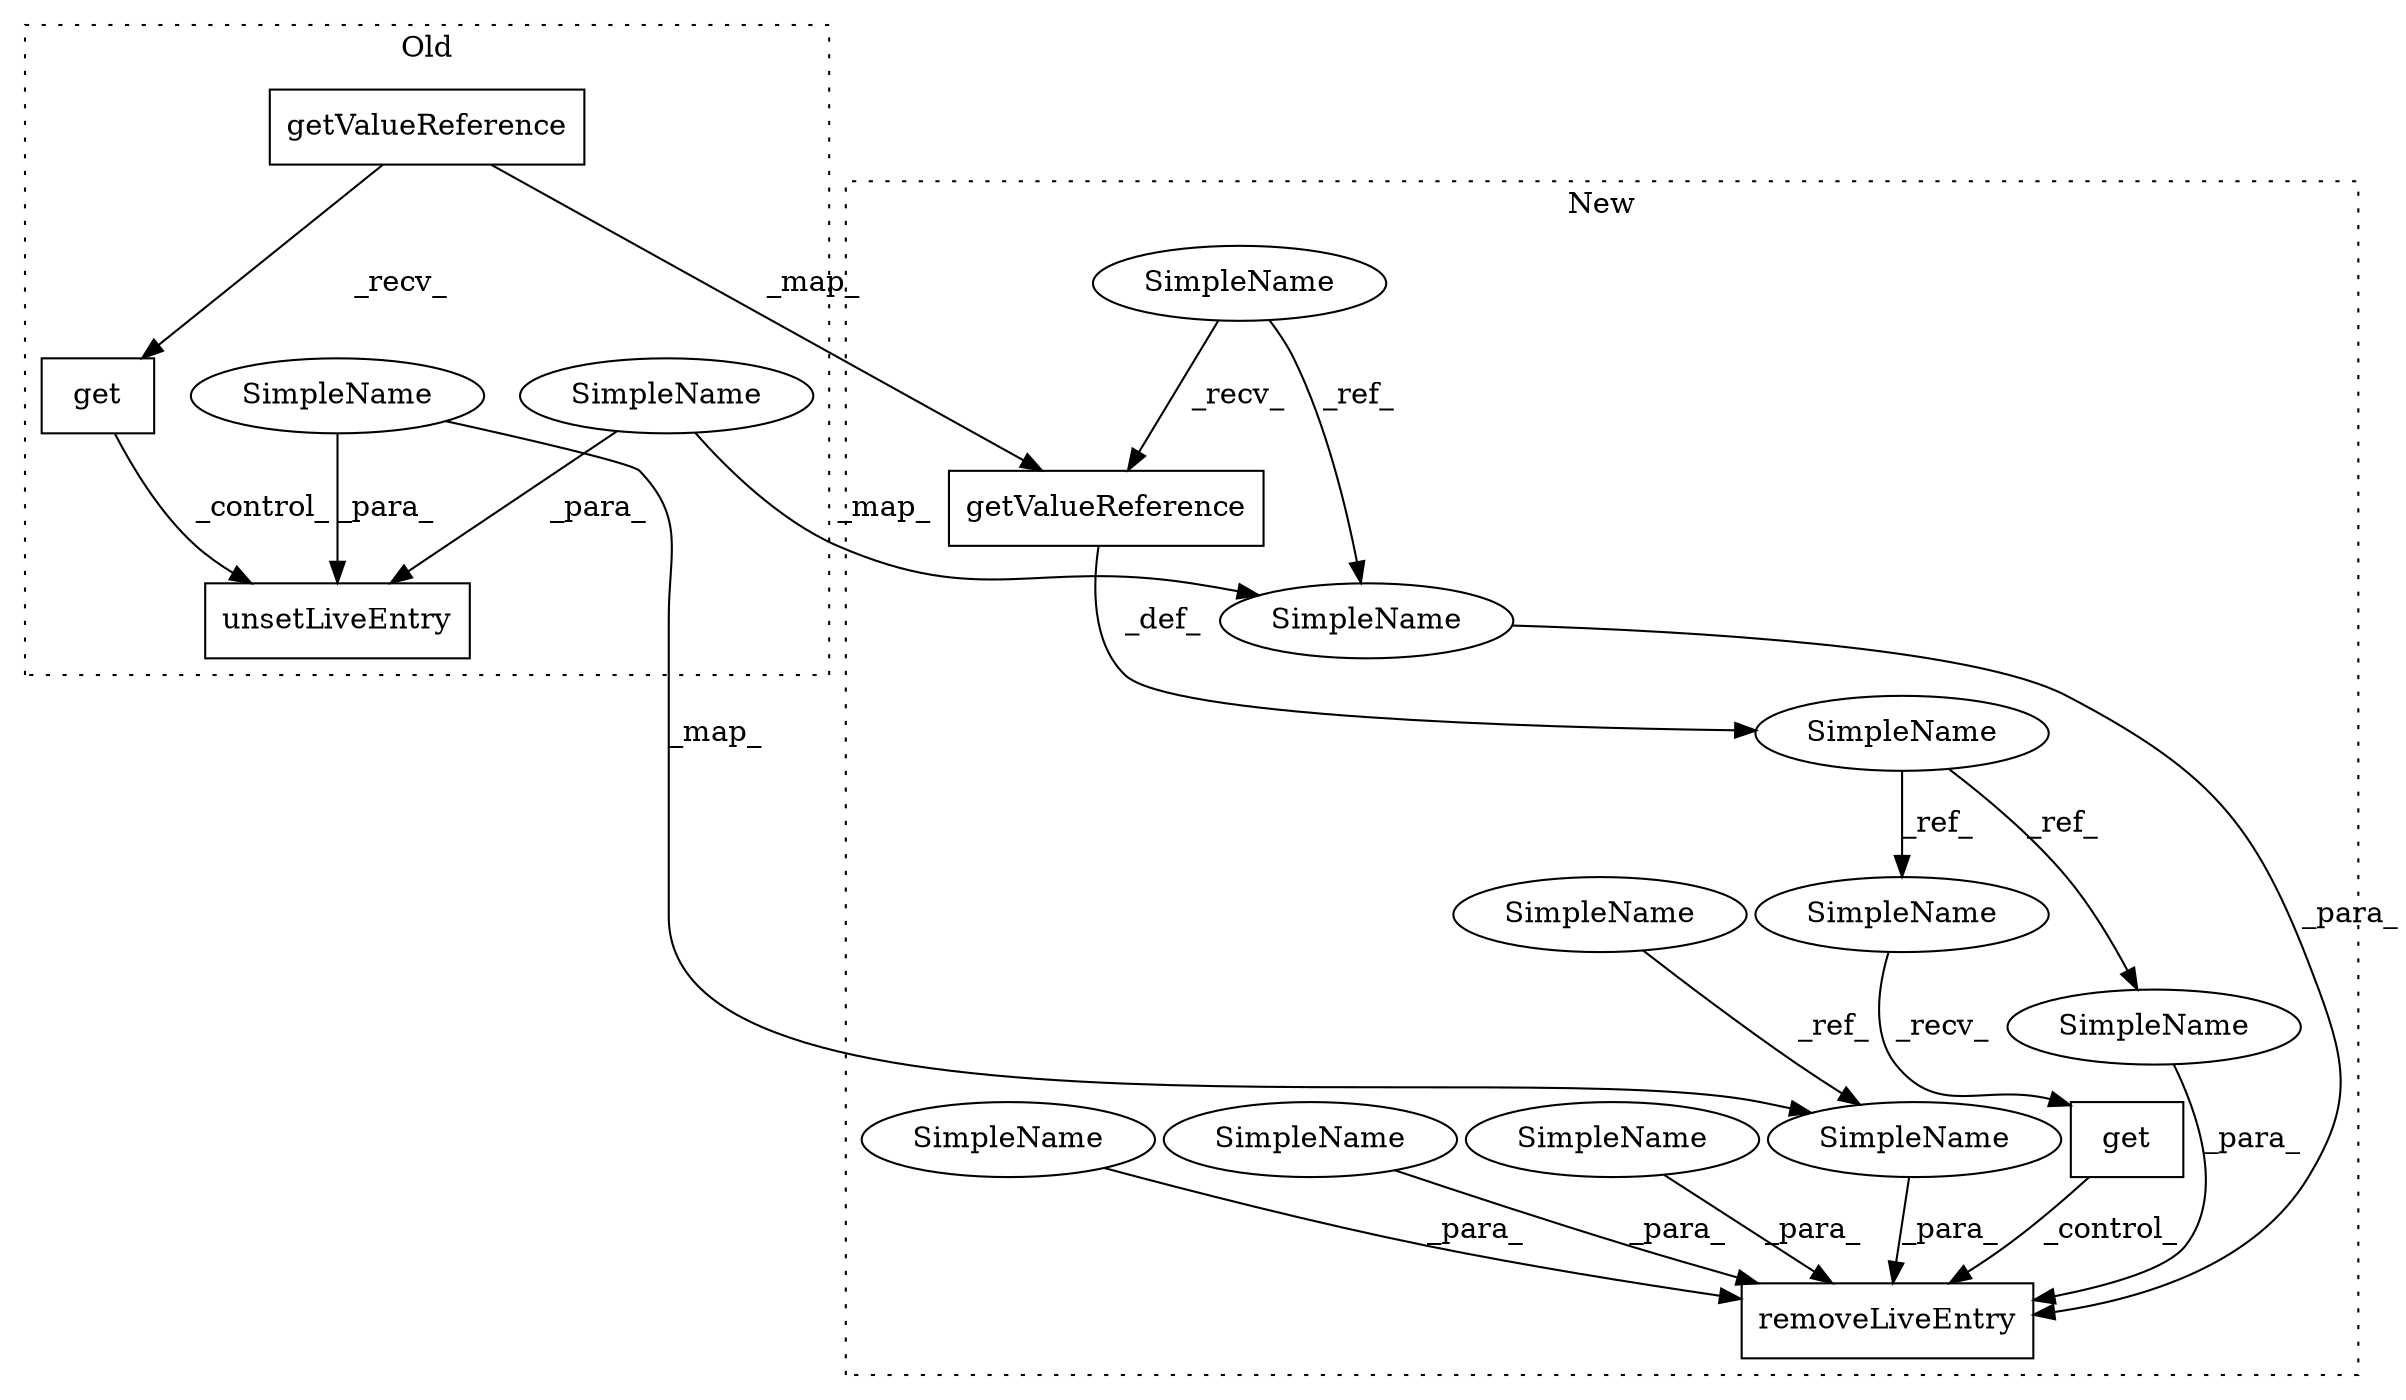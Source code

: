 digraph G {
subgraph cluster0 {
1 [label="getValueReference" a="32" s="74509" l="19" shape="box"];
4 [label="get" a="32" s="74529" l="5" shape="box"];
7 [label="unsetLiveEntry" a="32" s="74588,74610" l="15,1" shape="box"];
13 [label="SimpleName" a="42" s="74603" l="1" shape="ellipse"];
14 [label="SimpleName" a="42" s="74606" l="4" shape="ellipse"];
label = "Old";
style="dotted";
}
subgraph cluster1 {
2 [label="getValueReference" a="32" s="75054" l="19" shape="box"];
3 [label="get" a="32" s="75117" l="5" shape="box"];
5 [label="SimpleName" a="42" s="75035" l="14" shape="ellipse"];
6 [label="SimpleName" a="42" s="74671" l="1" shape="ellipse"];
8 [label="SimpleName" a="42" s="74313" l="4" shape="ellipse"];
9 [label="removeLiveEntry" a="32" s="75176,75236" l="16,1" shape="box"];
10 [label="SimpleName" a="42" s="75216" l="4" shape="ellipse"];
11 [label="SimpleName" a="42" s="75206" l="5" shape="ellipse"];
12 [label="SimpleName" a="42" s="75213" l="1" shape="ellipse"];
15 [label="SimpleName" a="42" s="75199" l="5" shape="ellipse"];
16 [label="SimpleName" a="42" s="75192" l="5" shape="ellipse"];
17 [label="SimpleName" a="42" s="75102" l="14" shape="ellipse"];
18 [label="SimpleName" a="42" s="75222" l="14" shape="ellipse"];
label = "New";
style="dotted";
}
1 -> 2 [label="_map_"];
1 -> 4 [label="_recv_"];
2 -> 5 [label="_def_"];
3 -> 9 [label="_control_"];
4 -> 7 [label="_control_"];
5 -> 17 [label="_ref_"];
5 -> 18 [label="_ref_"];
6 -> 12 [label="_ref_"];
6 -> 2 [label="_recv_"];
8 -> 10 [label="_ref_"];
10 -> 9 [label="_para_"];
11 -> 9 [label="_para_"];
12 -> 9 [label="_para_"];
13 -> 7 [label="_para_"];
13 -> 12 [label="_map_"];
14 -> 10 [label="_map_"];
14 -> 7 [label="_para_"];
15 -> 9 [label="_para_"];
16 -> 9 [label="_para_"];
17 -> 3 [label="_recv_"];
18 -> 9 [label="_para_"];
}